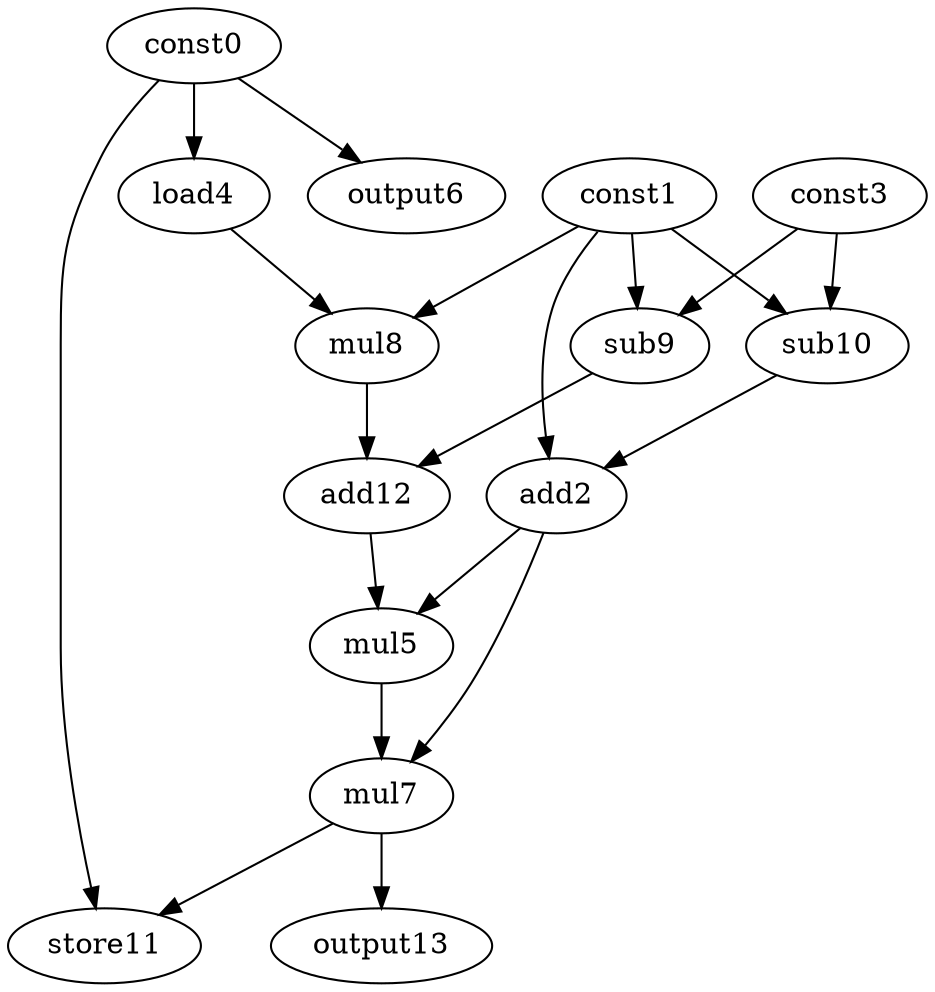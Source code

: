 digraph G { 
const0[opcode=const]; 
const1[opcode=const]; 
add2[opcode=add]; 
const3[opcode=const]; 
load4[opcode=load]; 
mul5[opcode=mul]; 
output6[opcode=output]; 
mul7[opcode=mul]; 
mul8[opcode=mul]; 
sub9[opcode=sub]; 
sub10[opcode=sub]; 
store11[opcode=store]; 
add12[opcode=add]; 
output13[opcode=output]; 
const0->load4[operand=0];
const0->output6[operand=0];
const1->sub9[operand=0];
const3->sub9[operand=1];
const1->sub10[operand=0];
const3->sub10[operand=1];
const1->add2[operand=0];
sub10->add2[operand=1];
const1->mul8[operand=0];
load4->mul8[operand=1];
mul8->add12[operand=0];
sub9->add12[operand=1];
add2->mul5[operand=0];
add12->mul5[operand=1];
add2->mul7[operand=0];
mul5->mul7[operand=1];
mul7->store11[operand=0];
const0->store11[operand=1];
mul7->output13[operand=0];
}
